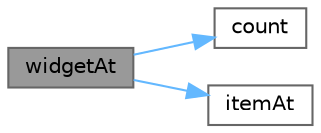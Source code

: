 digraph "widgetAt"
{
 // LATEX_PDF_SIZE
  bgcolor="transparent";
  edge [fontname=Helvetica,fontsize=10,labelfontname=Helvetica,labelfontsize=10];
  node [fontname=Helvetica,fontsize=10,shape=box,height=0.2,width=0.4];
  rankdir="LR";
  Node1 [id="Node000001",label="widgetAt",height=0.2,width=0.4,color="gray40", fillcolor="grey60", style="filled", fontcolor="black",tooltip="获取指定索引的控件"];
  Node1 -> Node2 [id="edge1_Node000001_Node000002",color="steelblue1",style="solid",tooltip=" "];
  Node2 [id="Node000002",label="count",height=0.2,width=0.4,color="grey40", fillcolor="white", style="filled",URL="$class_my_flow_layout.html#a9e27218280fd27ef41c64cb7e705249a",tooltip="获取布局项数量"];
  Node1 -> Node3 [id="edge2_Node000001_Node000003",color="steelblue1",style="solid",tooltip=" "];
  Node3 [id="Node000003",label="itemAt",height=0.2,width=0.4,color="grey40", fillcolor="white", style="filled",URL="$class_my_flow_layout.html#a1c4494f3e99dfeb9ee9de910781a18f7",tooltip="获取指定索引的布局项"];
}
